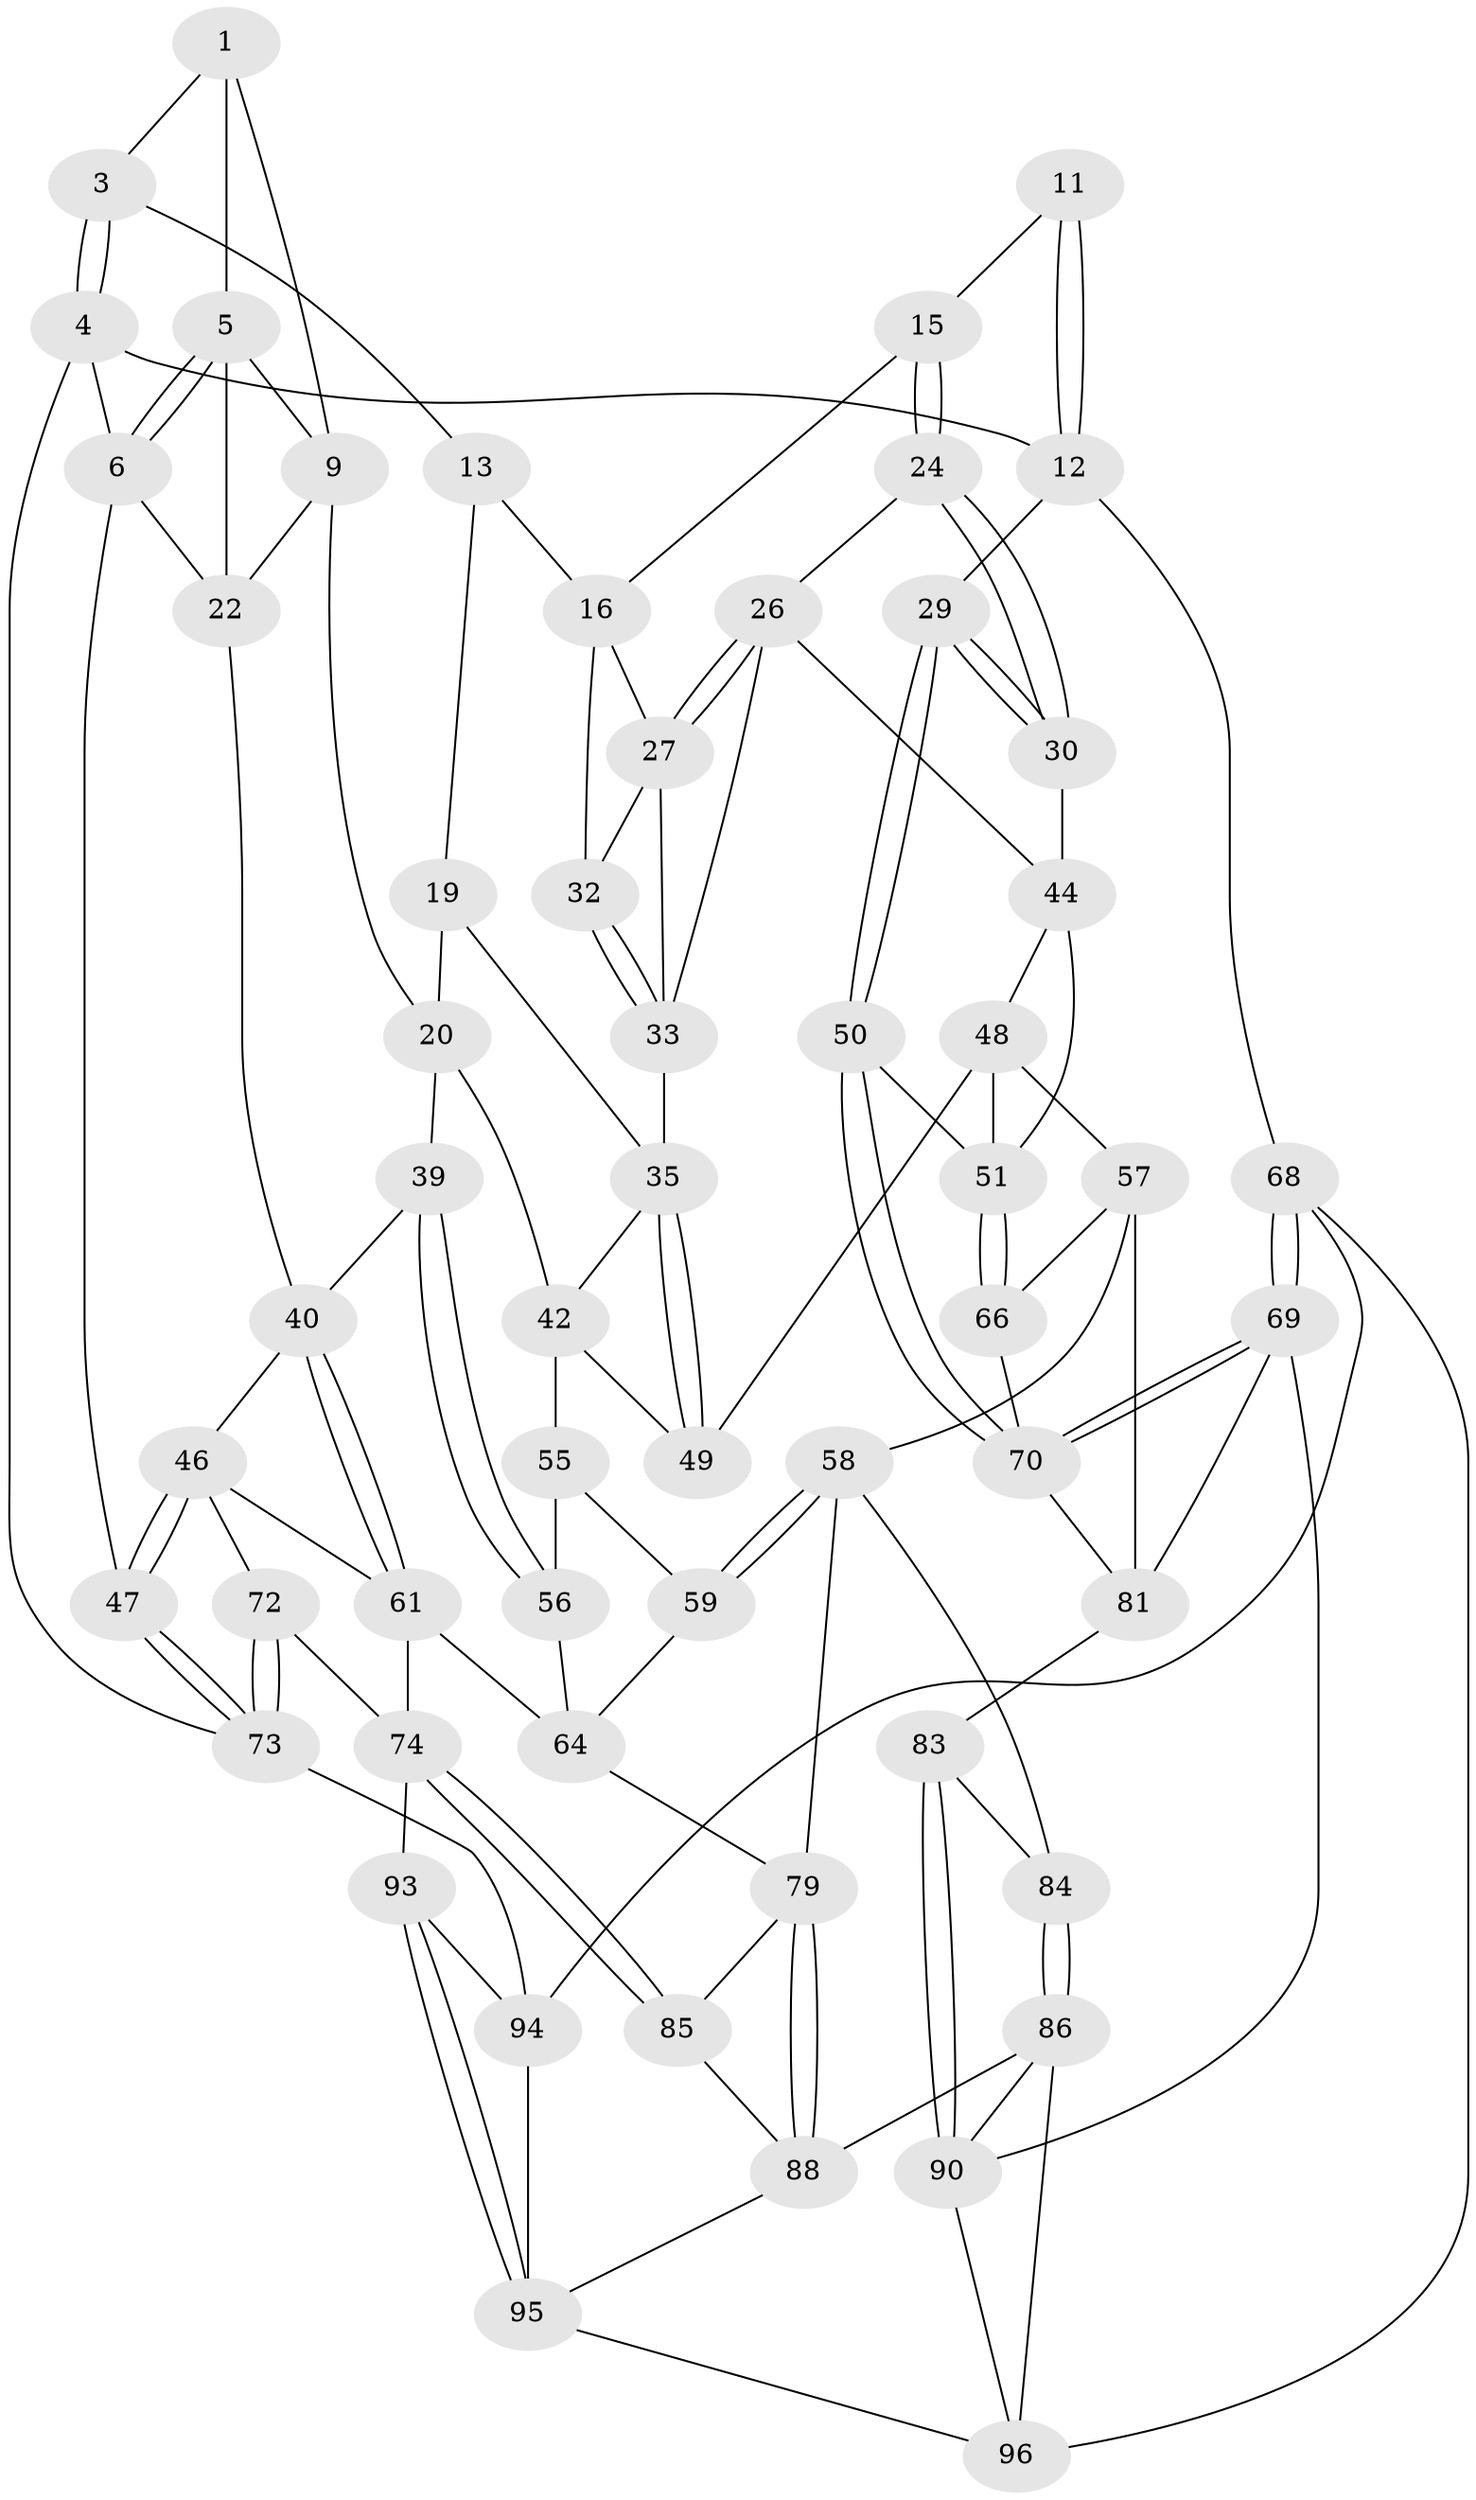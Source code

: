 // original degree distribution, {3: 0.030303030303030304, 6: 0.18181818181818182, 5: 0.5959595959595959, 4: 0.1919191919191919}
// Generated by graph-tools (version 1.1) at 2025/11/02/27/25 16:11:55]
// undirected, 58 vertices, 129 edges
graph export_dot {
graph [start="1"]
  node [color=gray90,style=filled];
  1 [pos="+0.08985788479919547+0.08100608096683876",super="+2"];
  3 [pos="+0.41265670917388475+0"];
  4 [pos="+0+0",super="+8"];
  5 [pos="+0.08661053485825383+0.10488067842543392",super="+10"];
  6 [pos="+0+0.23958088678531636",super="+7"];
  9 [pos="+0.34744653881707893+0.10858028880562359",super="+21"];
  11 [pos="+0.7082985826809308+0",super="+14"];
  12 [pos="+1+0",super="+23"];
  13 [pos="+0.6485600636889937+0",super="+18"];
  15 [pos="+0.7997401140548074+0.15436432692736687"];
  16 [pos="+0.7409687622930577+0.2090151872946587",super="+17"];
  19 [pos="+0.47381733515066027+0.26865069052344237"];
  20 [pos="+0.41844980160226014+0.24459124850259786",super="+38"];
  22 [pos="+0.10874186102069008+0.2651598200175248",super="+31"];
  24 [pos="+0.8095983939000572+0.1883441469267272",super="+25"];
  26 [pos="+0.7389046626117602+0.3451310780598473",super="+43"];
  27 [pos="+0.7315017974405001+0.33881875596508937",super="+28"];
  29 [pos="+1+0.3528245010140579"];
  30 [pos="+0.9250307010913095+0.3517366699075752",super="+37"];
  32 [pos="+0.6386933709912597+0.30266894597893323"];
  33 [pos="+0.6442461195900262+0.33588014064467026",super="+34"];
  35 [pos="+0.6036978222975558+0.40651947090483437",super="+36"];
  39 [pos="+0.31289416393963165+0.4671479947479821"];
  40 [pos="+0.24557976978473303+0.4632647856496164",super="+41"];
  42 [pos="+0.4753466912642891+0.41809764380365844",super="+53"];
  44 [pos="+0.8257638351238917+0.4267461166460874",super="+45"];
  46 [pos="+0+0.4633710914362106",super="+62"];
  47 [pos="+0+0.4559513977898293"];
  48 [pos="+0.6638252568231973+0.46465026614454225",super="+54"];
  49 [pos="+0.6109184569213498+0.4300333219207168"];
  50 [pos="+1+0.36015206583909554"];
  51 [pos="+0.9027432482884578+0.5582312562225542",super="+52"];
  55 [pos="+0.4901696956510502+0.5621794828246591",super="+60"];
  56 [pos="+0.36435876452718136+0.5189988870094991",super="+63"];
  57 [pos="+0.6860296946981386+0.6496175318506148",super="+67"];
  58 [pos="+0.6630459014811299+0.6557266188616823",super="+78"];
  59 [pos="+0.5204608969609247+0.617003571375691"];
  61 [pos="+0.18263253355414807+0.6080313315182077",super="+65"];
  64 [pos="+0.3038157196324298+0.7024302773571648",super="+77"];
  66 [pos="+0.8927397855174898+0.5957100424637937"];
  68 [pos="+1+1"];
  69 [pos="+1+1",super="+91"];
  70 [pos="+1+0.8231632751708112",super="+71"];
  72 [pos="+0.11735269890879965+0.6516084062614355"];
  73 [pos="+0+0.7431661835379831",super="+76"];
  74 [pos="+0.2902002866836951+0.757058997933831",super="+75"];
  79 [pos="+0.5332285385592629+0.8159637270115634",super="+80"];
  81 [pos="+0.8022086311105985+0.804336647000341",super="+82"];
  83 [pos="+0.7699642640696887+0.8310123464134886"];
  84 [pos="+0.6486363684823022+0.8344549300670233"];
  85 [pos="+0.36054592744848785+0.8528408277914316"];
  86 [pos="+0.6136054447054498+0.9434715661335469",super="+87"];
  88 [pos="+0.5292618983548569+0.8482540827487076",super="+89"];
  90 [pos="+0.7052529005730725+0.9287024190857511",super="+92"];
  93 [pos="+0.14189183434288513+0.8504748961542431"];
  94 [pos="+0.10295573195096124+0.8855316775995139",super="+98"];
  95 [pos="+0.35916676286048793+0.9275425904165483",super="+97"];
  96 [pos="+0.49107377468213564+1",super="+99"];
  1 -- 5;
  1 -- 3;
  1 -- 9;
  3 -- 4;
  3 -- 4;
  3 -- 13;
  4 -- 73;
  4 -- 12;
  4 -- 6;
  5 -- 6;
  5 -- 6;
  5 -- 9;
  5 -- 22;
  6 -- 22;
  6 -- 47;
  9 -- 20;
  9 -- 22;
  11 -- 12 [weight=2];
  11 -- 12;
  11 -- 15;
  12 -- 68;
  12 -- 29;
  13 -- 16;
  13 -- 19;
  15 -- 16;
  15 -- 24;
  15 -- 24;
  16 -- 27;
  16 -- 32;
  19 -- 20;
  19 -- 35;
  20 -- 42;
  20 -- 39;
  22 -- 40;
  24 -- 30 [weight=2];
  24 -- 30;
  24 -- 26;
  26 -- 27;
  26 -- 27;
  26 -- 33;
  26 -- 44;
  27 -- 33;
  27 -- 32;
  29 -- 30;
  29 -- 30;
  29 -- 50;
  29 -- 50;
  30 -- 44;
  32 -- 33;
  32 -- 33;
  33 -- 35;
  35 -- 49;
  35 -- 49;
  35 -- 42;
  39 -- 40;
  39 -- 56;
  39 -- 56;
  40 -- 61;
  40 -- 61;
  40 -- 46;
  42 -- 49;
  42 -- 55;
  44 -- 51;
  44 -- 48;
  46 -- 47;
  46 -- 47;
  46 -- 72;
  46 -- 61;
  47 -- 73;
  47 -- 73;
  48 -- 49;
  48 -- 57;
  48 -- 51;
  50 -- 51;
  50 -- 70;
  50 -- 70;
  51 -- 66;
  51 -- 66;
  55 -- 56 [weight=2];
  55 -- 59;
  56 -- 64;
  57 -- 58;
  57 -- 81;
  57 -- 66;
  58 -- 59;
  58 -- 59;
  58 -- 84;
  58 -- 79;
  59 -- 64;
  61 -- 64;
  61 -- 74;
  64 -- 79;
  66 -- 70;
  68 -- 69;
  68 -- 69;
  68 -- 94;
  68 -- 96;
  69 -- 70;
  69 -- 70;
  69 -- 90;
  69 -- 81;
  70 -- 81;
  72 -- 73;
  72 -- 73;
  72 -- 74;
  73 -- 94 [weight=2];
  74 -- 85;
  74 -- 85;
  74 -- 93;
  79 -- 88;
  79 -- 88;
  79 -- 85;
  81 -- 83;
  83 -- 84;
  83 -- 90;
  83 -- 90;
  84 -- 86;
  84 -- 86;
  85 -- 88;
  86 -- 90;
  86 -- 88;
  86 -- 96;
  88 -- 95;
  90 -- 96;
  93 -- 94;
  93 -- 95;
  93 -- 95;
  94 -- 95;
  95 -- 96;
}

